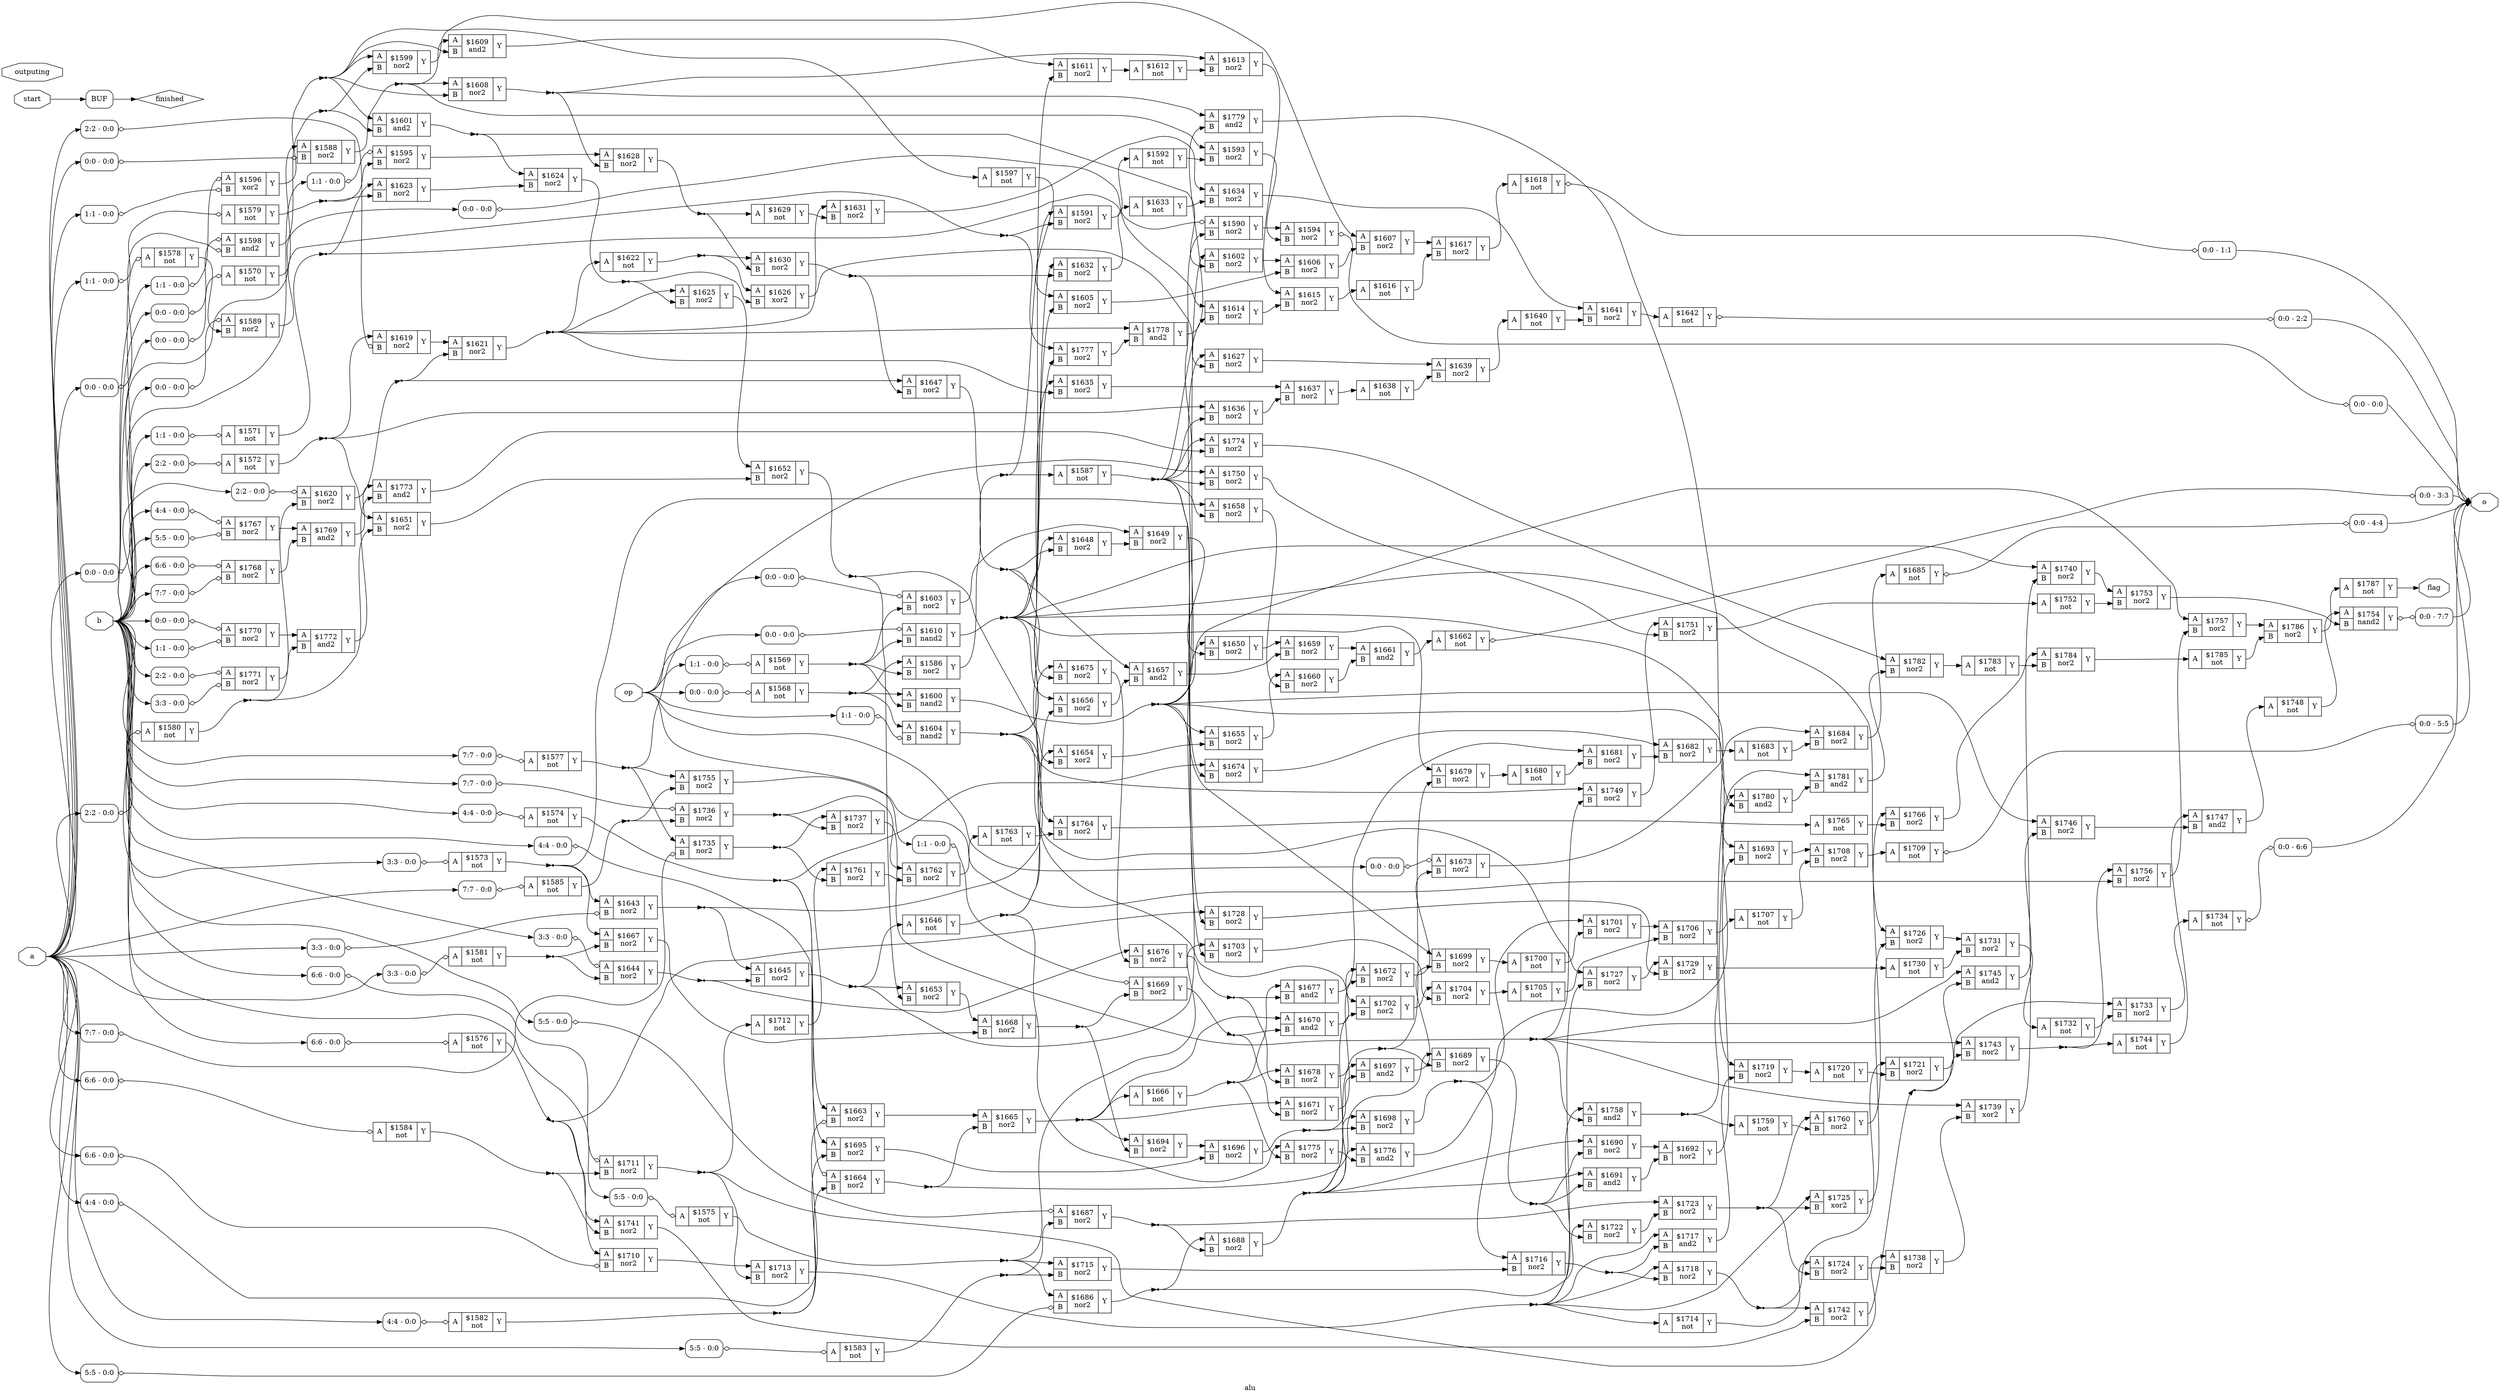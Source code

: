 digraph "alu" {
label="alu";
rankdir="LR";
remincross=true;
n212 [ shape=octagon, label="a", color="black", fontcolor="black" ];
n213 [ shape=octagon, label="b", color="black", fontcolor="black" ];
n214 [ shape=diamond, label="finished", color="black", fontcolor="black" ];
n215 [ shape=octagon, label="flag", color="black", fontcolor="black" ];
n216 [ shape=octagon, label="o", color="black", fontcolor="black" ];
n217 [ shape=octagon, label="op", color="black", fontcolor="black" ];
n218 [ shape=octagon, label="outputing", color="black", fontcolor="black" ];
n219 [ shape=octagon, label="start", color="black", fontcolor="black" ];
c222 [ shape=record, label="{{<p220> A}|$1568\nnot|{<p221> Y}}" ];
x0 [ shape=record, style=rounded, label="<s0> 0:0 - 0:0 " ];
x0:e -> c222:p220:w [arrowhead=odiamond, arrowtail=odiamond, dir=both, color="black", label=""];
c223 [ shape=record, label="{{<p220> A}|$1569\nnot|{<p221> Y}}" ];
x1 [ shape=record, style=rounded, label="<s0> 1:1 - 0:0 " ];
x1:e -> c223:p220:w [arrowhead=odiamond, arrowtail=odiamond, dir=both, color="black", label=""];
c224 [ shape=record, label="{{<p220> A}|$1570\nnot|{<p221> Y}}" ];
x2 [ shape=record, style=rounded, label="<s0> 0:0 - 0:0 " ];
x2:e -> c224:p220:w [arrowhead=odiamond, arrowtail=odiamond, dir=both, color="black", label=""];
c225 [ shape=record, label="{{<p220> A}|$1571\nnot|{<p221> Y}}" ];
x3 [ shape=record, style=rounded, label="<s0> 1:1 - 0:0 " ];
x3:e -> c225:p220:w [arrowhead=odiamond, arrowtail=odiamond, dir=both, color="black", label=""];
c226 [ shape=record, label="{{<p220> A}|$1572\nnot|{<p221> Y}}" ];
x4 [ shape=record, style=rounded, label="<s0> 2:2 - 0:0 " ];
x4:e -> c226:p220:w [arrowhead=odiamond, arrowtail=odiamond, dir=both, color="black", label=""];
c227 [ shape=record, label="{{<p220> A}|$1573\nnot|{<p221> Y}}" ];
x5 [ shape=record, style=rounded, label="<s0> 3:3 - 0:0 " ];
x5:e -> c227:p220:w [arrowhead=odiamond, arrowtail=odiamond, dir=both, color="black", label=""];
c228 [ shape=record, label="{{<p220> A}|$1574\nnot|{<p221> Y}}" ];
x6 [ shape=record, style=rounded, label="<s0> 4:4 - 0:0 " ];
x6:e -> c228:p220:w [arrowhead=odiamond, arrowtail=odiamond, dir=both, color="black", label=""];
c229 [ shape=record, label="{{<p220> A}|$1575\nnot|{<p221> Y}}" ];
x7 [ shape=record, style=rounded, label="<s0> 5:5 - 0:0 " ];
x7:e -> c229:p220:w [arrowhead=odiamond, arrowtail=odiamond, dir=both, color="black", label=""];
c230 [ shape=record, label="{{<p220> A}|$1576\nnot|{<p221> Y}}" ];
x8 [ shape=record, style=rounded, label="<s0> 6:6 - 0:0 " ];
x8:e -> c230:p220:w [arrowhead=odiamond, arrowtail=odiamond, dir=both, color="black", label=""];
c231 [ shape=record, label="{{<p220> A}|$1577\nnot|{<p221> Y}}" ];
x9 [ shape=record, style=rounded, label="<s0> 7:7 - 0:0 " ];
x9:e -> c231:p220:w [arrowhead=odiamond, arrowtail=odiamond, dir=both, color="black", label=""];
c232 [ shape=record, label="{{<p220> A}|$1578\nnot|{<p221> Y}}" ];
x10 [ shape=record, style=rounded, label="<s0> 0:0 - 0:0 " ];
x10:e -> c232:p220:w [arrowhead=odiamond, arrowtail=odiamond, dir=both, color="black", label=""];
c233 [ shape=record, label="{{<p220> A}|$1579\nnot|{<p221> Y}}" ];
x11 [ shape=record, style=rounded, label="<s0> 1:1 - 0:0 " ];
x11:e -> c233:p220:w [arrowhead=odiamond, arrowtail=odiamond, dir=both, color="black", label=""];
c234 [ shape=record, label="{{<p220> A}|$1580\nnot|{<p221> Y}}" ];
x12 [ shape=record, style=rounded, label="<s0> 2:2 - 0:0 " ];
x12:e -> c234:p220:w [arrowhead=odiamond, arrowtail=odiamond, dir=both, color="black", label=""];
c235 [ shape=record, label="{{<p220> A}|$1581\nnot|{<p221> Y}}" ];
x13 [ shape=record, style=rounded, label="<s0> 3:3 - 0:0 " ];
x13:e -> c235:p220:w [arrowhead=odiamond, arrowtail=odiamond, dir=both, color="black", label=""];
c236 [ shape=record, label="{{<p220> A}|$1582\nnot|{<p221> Y}}" ];
x14 [ shape=record, style=rounded, label="<s0> 4:4 - 0:0 " ];
x14:e -> c236:p220:w [arrowhead=odiamond, arrowtail=odiamond, dir=both, color="black", label=""];
c237 [ shape=record, label="{{<p220> A}|$1583\nnot|{<p221> Y}}" ];
x15 [ shape=record, style=rounded, label="<s0> 5:5 - 0:0 " ];
x15:e -> c237:p220:w [arrowhead=odiamond, arrowtail=odiamond, dir=both, color="black", label=""];
c238 [ shape=record, label="{{<p220> A}|$1584\nnot|{<p221> Y}}" ];
x16 [ shape=record, style=rounded, label="<s0> 6:6 - 0:0 " ];
x16:e -> c238:p220:w [arrowhead=odiamond, arrowtail=odiamond, dir=both, color="black", label=""];
c239 [ shape=record, label="{{<p220> A}|$1585\nnot|{<p221> Y}}" ];
x17 [ shape=record, style=rounded, label="<s0> 7:7 - 0:0 " ];
x17:e -> c239:p220:w [arrowhead=odiamond, arrowtail=odiamond, dir=both, color="black", label=""];
c241 [ shape=record, label="{{<p220> A|<p240> B}|$1586\nnor2|{<p221> Y}}" ];
c242 [ shape=record, label="{{<p220> A}|$1587\nnot|{<p221> Y}}" ];
c243 [ shape=record, label="{{<p220> A|<p240> B}|$1588\nnor2|{<p221> Y}}" ];
x18 [ shape=record, style=rounded, label="<s0> 0:0 - 0:0 " ];
x18:e -> c243:p240:w [arrowhead=odiamond, arrowtail=odiamond, dir=both, color="black", label=""];
c244 [ shape=record, label="{{<p220> A|<p240> B}|$1589\nnor2|{<p221> Y}}" ];
x19 [ shape=record, style=rounded, label="<s0> 0:0 - 0:0 " ];
x19:e -> c244:p220:w [arrowhead=odiamond, arrowtail=odiamond, dir=both, color="black", label=""];
c245 [ shape=record, label="{{<p220> A|<p240> B}|$1590\nnor2|{<p221> Y}}" ];
x20 [ shape=record, style=rounded, label="<s0> 0:0 - 0:0 " ];
x20:e -> c245:p220:w [arrowhead=odiamond, arrowtail=odiamond, dir=both, color="black", label=""];
c246 [ shape=record, label="{{<p220> A|<p240> B}|$1591\nnor2|{<p221> Y}}" ];
c247 [ shape=record, label="{{<p220> A}|$1592\nnot|{<p221> Y}}" ];
c248 [ shape=record, label="{{<p220> A|<p240> B}|$1593\nnor2|{<p221> Y}}" ];
c249 [ shape=record, label="{{<p220> A|<p240> B}|$1594\nnor2|{<p221> Y}}" ];
x21 [ shape=record, style=rounded, label="<s0> 0:0 - 0:0 " ];
c249:p221:e -> x21:w [arrowhead=odiamond, arrowtail=odiamond, dir=both, color="black", label=""];
c250 [ shape=record, label="{{<p220> A|<p240> B}|$1595\nnor2|{<p221> Y}}" ];
x22 [ shape=record, style=rounded, label="<s0> 1:1 - 0:0 " ];
x22:e -> c250:p220:w [arrowhead=odiamond, arrowtail=odiamond, dir=both, color="black", label=""];
c251 [ shape=record, label="{{<p220> A|<p240> B}|$1596\nxor2|{<p221> Y}}" ];
x23 [ shape=record, style=rounded, label="<s0> 1:1 - 0:0 " ];
x23:e -> c251:p220:w [arrowhead=odiamond, arrowtail=odiamond, dir=both, color="black", label=""];
x24 [ shape=record, style=rounded, label="<s0> 1:1 - 0:0 " ];
x24:e -> c251:p240:w [arrowhead=odiamond, arrowtail=odiamond, dir=both, color="black", label=""];
c252 [ shape=record, label="{{<p220> A}|$1597\nnot|{<p221> Y}}" ];
c253 [ shape=record, label="{{<p220> A|<p240> B}|$1598\nand2|{<p221> Y}}" ];
x25 [ shape=record, style=rounded, label="<s0> 0:0 - 0:0 " ];
x25:e -> c253:p220:w [arrowhead=odiamond, arrowtail=odiamond, dir=both, color="black", label=""];
x26 [ shape=record, style=rounded, label="<s0> 0:0 - 0:0 " ];
x26:e -> c253:p240:w [arrowhead=odiamond, arrowtail=odiamond, dir=both, color="black", label=""];
c254 [ shape=record, label="{{<p220> A|<p240> B}|$1599\nnor2|{<p221> Y}}" ];
c255 [ shape=record, label="{{<p220> A|<p240> B}|$1600\nnand2|{<p221> Y}}" ];
c256 [ shape=record, label="{{<p220> A|<p240> B}|$1601\nand2|{<p221> Y}}" ];
c257 [ shape=record, label="{{<p220> A|<p240> B}|$1602\nnor2|{<p221> Y}}" ];
c258 [ shape=record, label="{{<p220> A|<p240> B}|$1603\nnor2|{<p221> Y}}" ];
x27 [ shape=record, style=rounded, label="<s0> 0:0 - 0:0 " ];
x27:e -> c258:p220:w [arrowhead=odiamond, arrowtail=odiamond, dir=both, color="black", label=""];
c259 [ shape=record, label="{{<p220> A|<p240> B}|$1604\nnand2|{<p221> Y}}" ];
x28 [ shape=record, style=rounded, label="<s0> 1:1 - 0:0 " ];
x28:e -> c259:p240:w [arrowhead=odiamond, arrowtail=odiamond, dir=both, color="black", label=""];
c260 [ shape=record, label="{{<p220> A|<p240> B}|$1605\nnor2|{<p221> Y}}" ];
c261 [ shape=record, label="{{<p220> A|<p240> B}|$1606\nnor2|{<p221> Y}}" ];
c262 [ shape=record, label="{{<p220> A|<p240> B}|$1607\nnor2|{<p221> Y}}" ];
c263 [ shape=record, label="{{<p220> A|<p240> B}|$1608\nnor2|{<p221> Y}}" ];
c264 [ shape=record, label="{{<p220> A|<p240> B}|$1609\nand2|{<p221> Y}}" ];
c265 [ shape=record, label="{{<p220> A|<p240> B}|$1610\nnand2|{<p221> Y}}" ];
x29 [ shape=record, style=rounded, label="<s0> 0:0 - 0:0 " ];
x29:e -> c265:p220:w [arrowhead=odiamond, arrowtail=odiamond, dir=both, color="black", label=""];
c266 [ shape=record, label="{{<p220> A|<p240> B}|$1611\nnor2|{<p221> Y}}" ];
c267 [ shape=record, label="{{<p220> A}|$1612\nnot|{<p221> Y}}" ];
c268 [ shape=record, label="{{<p220> A|<p240> B}|$1613\nnor2|{<p221> Y}}" ];
c269 [ shape=record, label="{{<p220> A|<p240> B}|$1614\nnor2|{<p221> Y}}" ];
c270 [ shape=record, label="{{<p220> A|<p240> B}|$1615\nnor2|{<p221> Y}}" ];
c271 [ shape=record, label="{{<p220> A}|$1616\nnot|{<p221> Y}}" ];
c272 [ shape=record, label="{{<p220> A|<p240> B}|$1617\nnor2|{<p221> Y}}" ];
c273 [ shape=record, label="{{<p220> A}|$1618\nnot|{<p221> Y}}" ];
x30 [ shape=record, style=rounded, label="<s0> 0:0 - 1:1 " ];
c273:p221:e -> x30:w [arrowhead=odiamond, arrowtail=odiamond, dir=both, color="black", label=""];
c274 [ shape=record, label="{{<p220> A|<p240> B}|$1619\nnor2|{<p221> Y}}" ];
x31 [ shape=record, style=rounded, label="<s0> 2:2 - 0:0 " ];
x31:e -> c274:p240:w [arrowhead=odiamond, arrowtail=odiamond, dir=both, color="black", label=""];
c275 [ shape=record, label="{{<p220> A|<p240> B}|$1620\nnor2|{<p221> Y}}" ];
x32 [ shape=record, style=rounded, label="<s0> 2:2 - 0:0 " ];
x32:e -> c275:p220:w [arrowhead=odiamond, arrowtail=odiamond, dir=both, color="black", label=""];
c276 [ shape=record, label="{{<p220> A|<p240> B}|$1621\nnor2|{<p221> Y}}" ];
c277 [ shape=record, label="{{<p220> A}|$1622\nnot|{<p221> Y}}" ];
c278 [ shape=record, label="{{<p220> A|<p240> B}|$1623\nnor2|{<p221> Y}}" ];
c279 [ shape=record, label="{{<p220> A|<p240> B}|$1624\nnor2|{<p221> Y}}" ];
c280 [ shape=record, label="{{<p220> A|<p240> B}|$1625\nnor2|{<p221> Y}}" ];
c281 [ shape=record, label="{{<p220> A|<p240> B}|$1626\nxor2|{<p221> Y}}" ];
c282 [ shape=record, label="{{<p220> A|<p240> B}|$1627\nnor2|{<p221> Y}}" ];
c283 [ shape=record, label="{{<p220> A|<p240> B}|$1628\nnor2|{<p221> Y}}" ];
c284 [ shape=record, label="{{<p220> A}|$1629\nnot|{<p221> Y}}" ];
c285 [ shape=record, label="{{<p220> A|<p240> B}|$1630\nnor2|{<p221> Y}}" ];
c286 [ shape=record, label="{{<p220> A|<p240> B}|$1631\nnor2|{<p221> Y}}" ];
c287 [ shape=record, label="{{<p220> A|<p240> B}|$1632\nnor2|{<p221> Y}}" ];
c288 [ shape=record, label="{{<p220> A}|$1633\nnot|{<p221> Y}}" ];
c289 [ shape=record, label="{{<p220> A|<p240> B}|$1634\nnor2|{<p221> Y}}" ];
c290 [ shape=record, label="{{<p220> A|<p240> B}|$1635\nnor2|{<p221> Y}}" ];
c291 [ shape=record, label="{{<p220> A|<p240> B}|$1636\nnor2|{<p221> Y}}" ];
c292 [ shape=record, label="{{<p220> A|<p240> B}|$1637\nnor2|{<p221> Y}}" ];
c293 [ shape=record, label="{{<p220> A}|$1638\nnot|{<p221> Y}}" ];
c294 [ shape=record, label="{{<p220> A|<p240> B}|$1639\nnor2|{<p221> Y}}" ];
c295 [ shape=record, label="{{<p220> A}|$1640\nnot|{<p221> Y}}" ];
c296 [ shape=record, label="{{<p220> A|<p240> B}|$1641\nnor2|{<p221> Y}}" ];
c297 [ shape=record, label="{{<p220> A}|$1642\nnot|{<p221> Y}}" ];
x33 [ shape=record, style=rounded, label="<s0> 0:0 - 2:2 " ];
c297:p221:e -> x33:w [arrowhead=odiamond, arrowtail=odiamond, dir=both, color="black", label=""];
c298 [ shape=record, label="{{<p220> A|<p240> B}|$1643\nnor2|{<p221> Y}}" ];
x34 [ shape=record, style=rounded, label="<s0> 3:3 - 0:0 " ];
x34:e -> c298:p240:w [arrowhead=odiamond, arrowtail=odiamond, dir=both, color="black", label=""];
c299 [ shape=record, label="{{<p220> A|<p240> B}|$1644\nnor2|{<p221> Y}}" ];
x35 [ shape=record, style=rounded, label="<s0> 3:3 - 0:0 " ];
x35:e -> c299:p220:w [arrowhead=odiamond, arrowtail=odiamond, dir=both, color="black", label=""];
c300 [ shape=record, label="{{<p220> A|<p240> B}|$1645\nnor2|{<p221> Y}}" ];
c301 [ shape=record, label="{{<p220> A}|$1646\nnot|{<p221> Y}}" ];
c302 [ shape=record, label="{{<p220> A|<p240> B}|$1647\nnor2|{<p221> Y}}" ];
c303 [ shape=record, label="{{<p220> A|<p240> B}|$1648\nnor2|{<p221> Y}}" ];
c304 [ shape=record, label="{{<p220> A|<p240> B}|$1649\nnor2|{<p221> Y}}" ];
c305 [ shape=record, label="{{<p220> A|<p240> B}|$1650\nnor2|{<p221> Y}}" ];
c306 [ shape=record, label="{{<p220> A|<p240> B}|$1651\nnor2|{<p221> Y}}" ];
c307 [ shape=record, label="{{<p220> A|<p240> B}|$1652\nnor2|{<p221> Y}}" ];
c308 [ shape=record, label="{{<p220> A|<p240> B}|$1653\nnor2|{<p221> Y}}" ];
c309 [ shape=record, label="{{<p220> A|<p240> B}|$1654\nxor2|{<p221> Y}}" ];
c310 [ shape=record, label="{{<p220> A|<p240> B}|$1655\nnor2|{<p221> Y}}" ];
c311 [ shape=record, label="{{<p220> A|<p240> B}|$1656\nnor2|{<p221> Y}}" ];
c312 [ shape=record, label="{{<p220> A|<p240> B}|$1657\nand2|{<p221> Y}}" ];
c313 [ shape=record, label="{{<p220> A|<p240> B}|$1658\nnor2|{<p221> Y}}" ];
c314 [ shape=record, label="{{<p220> A|<p240> B}|$1659\nnor2|{<p221> Y}}" ];
c315 [ shape=record, label="{{<p220> A|<p240> B}|$1660\nnor2|{<p221> Y}}" ];
c316 [ shape=record, label="{{<p220> A|<p240> B}|$1661\nand2|{<p221> Y}}" ];
c317 [ shape=record, label="{{<p220> A}|$1662\nnot|{<p221> Y}}" ];
x36 [ shape=record, style=rounded, label="<s0> 0:0 - 3:3 " ];
c317:p221:e -> x36:w [arrowhead=odiamond, arrowtail=odiamond, dir=both, color="black", label=""];
c318 [ shape=record, label="{{<p220> A|<p240> B}|$1663\nnor2|{<p221> Y}}" ];
x37 [ shape=record, style=rounded, label="<s0> 4:4 - 0:0 " ];
x37:e -> c318:p240:w [arrowhead=odiamond, arrowtail=odiamond, dir=both, color="black", label=""];
c319 [ shape=record, label="{{<p220> A|<p240> B}|$1664\nnor2|{<p221> Y}}" ];
x38 [ shape=record, style=rounded, label="<s0> 4:4 - 0:0 " ];
x38:e -> c319:p220:w [arrowhead=odiamond, arrowtail=odiamond, dir=both, color="black", label=""];
c320 [ shape=record, label="{{<p220> A|<p240> B}|$1665\nnor2|{<p221> Y}}" ];
c321 [ shape=record, label="{{<p220> A}|$1666\nnot|{<p221> Y}}" ];
c322 [ shape=record, label="{{<p220> A|<p240> B}|$1667\nnor2|{<p221> Y}}" ];
c323 [ shape=record, label="{{<p220> A|<p240> B}|$1668\nnor2|{<p221> Y}}" ];
c324 [ shape=record, label="{{<p220> A|<p240> B}|$1669\nnor2|{<p221> Y}}" ];
x39 [ shape=record, style=rounded, label="<s0> 1:1 - 0:0 " ];
x39:e -> c324:p220:w [arrowhead=odiamond, arrowtail=odiamond, dir=both, color="black", label=""];
c325 [ shape=record, label="{{<p220> A|<p240> B}|$1670\nand2|{<p221> Y}}" ];
c326 [ shape=record, label="{{<p220> A|<p240> B}|$1671\nnor2|{<p221> Y}}" ];
c327 [ shape=record, label="{{<p220> A|<p240> B}|$1672\nnor2|{<p221> Y}}" ];
c328 [ shape=record, label="{{<p220> A|<p240> B}|$1673\nnor2|{<p221> Y}}" ];
x40 [ shape=record, style=rounded, label="<s0> 0:0 - 0:0 " ];
x40:e -> c328:p220:w [arrowhead=odiamond, arrowtail=odiamond, dir=both, color="black", label=""];
c329 [ shape=record, label="{{<p220> A|<p240> B}|$1674\nnor2|{<p221> Y}}" ];
c330 [ shape=record, label="{{<p220> A|<p240> B}|$1675\nnor2|{<p221> Y}}" ];
c331 [ shape=record, label="{{<p220> A|<p240> B}|$1676\nnor2|{<p221> Y}}" ];
c332 [ shape=record, label="{{<p220> A|<p240> B}|$1677\nand2|{<p221> Y}}" ];
c333 [ shape=record, label="{{<p220> A|<p240> B}|$1678\nnor2|{<p221> Y}}" ];
c334 [ shape=record, label="{{<p220> A|<p240> B}|$1679\nnor2|{<p221> Y}}" ];
c335 [ shape=record, label="{{<p220> A}|$1680\nnot|{<p221> Y}}" ];
c336 [ shape=record, label="{{<p220> A|<p240> B}|$1681\nnor2|{<p221> Y}}" ];
c337 [ shape=record, label="{{<p220> A|<p240> B}|$1682\nnor2|{<p221> Y}}" ];
c338 [ shape=record, label="{{<p220> A}|$1683\nnot|{<p221> Y}}" ];
c339 [ shape=record, label="{{<p220> A|<p240> B}|$1684\nnor2|{<p221> Y}}" ];
c340 [ shape=record, label="{{<p220> A}|$1685\nnot|{<p221> Y}}" ];
x41 [ shape=record, style=rounded, label="<s0> 0:0 - 4:4 " ];
c340:p221:e -> x41:w [arrowhead=odiamond, arrowtail=odiamond, dir=both, color="black", label=""];
c341 [ shape=record, label="{{<p220> A|<p240> B}|$1686\nnor2|{<p221> Y}}" ];
x42 [ shape=record, style=rounded, label="<s0> 5:5 - 0:0 " ];
x42:e -> c341:p240:w [arrowhead=odiamond, arrowtail=odiamond, dir=both, color="black", label=""];
c342 [ shape=record, label="{{<p220> A|<p240> B}|$1687\nnor2|{<p221> Y}}" ];
x43 [ shape=record, style=rounded, label="<s0> 5:5 - 0:0 " ];
x43:e -> c342:p220:w [arrowhead=odiamond, arrowtail=odiamond, dir=both, color="black", label=""];
c343 [ shape=record, label="{{<p220> A|<p240> B}|$1688\nnor2|{<p221> Y}}" ];
c344 [ shape=record, label="{{<p220> A|<p240> B}|$1689\nnor2|{<p221> Y}}" ];
c345 [ shape=record, label="{{<p220> A|<p240> B}|$1690\nnor2|{<p221> Y}}" ];
c346 [ shape=record, label="{{<p220> A|<p240> B}|$1691\nand2|{<p221> Y}}" ];
c347 [ shape=record, label="{{<p220> A|<p240> B}|$1692\nnor2|{<p221> Y}}" ];
c348 [ shape=record, label="{{<p220> A|<p240> B}|$1693\nnor2|{<p221> Y}}" ];
c349 [ shape=record, label="{{<p220> A|<p240> B}|$1694\nnor2|{<p221> Y}}" ];
c350 [ shape=record, label="{{<p220> A|<p240> B}|$1695\nnor2|{<p221> Y}}" ];
c351 [ shape=record, label="{{<p220> A|<p240> B}|$1696\nnor2|{<p221> Y}}" ];
c352 [ shape=record, label="{{<p220> A|<p240> B}|$1697\nand2|{<p221> Y}}" ];
c353 [ shape=record, label="{{<p220> A|<p240> B}|$1698\nnor2|{<p221> Y}}" ];
c354 [ shape=record, label="{{<p220> A|<p240> B}|$1699\nnor2|{<p221> Y}}" ];
c355 [ shape=record, label="{{<p220> A}|$1700\nnot|{<p221> Y}}" ];
c356 [ shape=record, label="{{<p220> A|<p240> B}|$1701\nnor2|{<p221> Y}}" ];
c357 [ shape=record, label="{{<p220> A|<p240> B}|$1702\nnor2|{<p221> Y}}" ];
c358 [ shape=record, label="{{<p220> A|<p240> B}|$1703\nnor2|{<p221> Y}}" ];
c359 [ shape=record, label="{{<p220> A|<p240> B}|$1704\nnor2|{<p221> Y}}" ];
c360 [ shape=record, label="{{<p220> A}|$1705\nnot|{<p221> Y}}" ];
c361 [ shape=record, label="{{<p220> A|<p240> B}|$1706\nnor2|{<p221> Y}}" ];
c362 [ shape=record, label="{{<p220> A}|$1707\nnot|{<p221> Y}}" ];
c363 [ shape=record, label="{{<p220> A|<p240> B}|$1708\nnor2|{<p221> Y}}" ];
c364 [ shape=record, label="{{<p220> A}|$1709\nnot|{<p221> Y}}" ];
x44 [ shape=record, style=rounded, label="<s0> 0:0 - 5:5 " ];
c364:p221:e -> x44:w [arrowhead=odiamond, arrowtail=odiamond, dir=both, color="black", label=""];
c365 [ shape=record, label="{{<p220> A|<p240> B}|$1710\nnor2|{<p221> Y}}" ];
x45 [ shape=record, style=rounded, label="<s0> 6:6 - 0:0 " ];
x45:e -> c365:p240:w [arrowhead=odiamond, arrowtail=odiamond, dir=both, color="black", label=""];
c366 [ shape=record, label="{{<p220> A|<p240> B}|$1711\nnor2|{<p221> Y}}" ];
x46 [ shape=record, style=rounded, label="<s0> 6:6 - 0:0 " ];
x46:e -> c366:p220:w [arrowhead=odiamond, arrowtail=odiamond, dir=both, color="black", label=""];
c367 [ shape=record, label="{{<p220> A}|$1712\nnot|{<p221> Y}}" ];
c368 [ shape=record, label="{{<p220> A|<p240> B}|$1713\nnor2|{<p221> Y}}" ];
c369 [ shape=record, label="{{<p220> A}|$1714\nnot|{<p221> Y}}" ];
c370 [ shape=record, label="{{<p220> A|<p240> B}|$1715\nnor2|{<p221> Y}}" ];
c371 [ shape=record, label="{{<p220> A|<p240> B}|$1716\nnor2|{<p221> Y}}" ];
c372 [ shape=record, label="{{<p220> A|<p240> B}|$1717\nand2|{<p221> Y}}" ];
c373 [ shape=record, label="{{<p220> A|<p240> B}|$1718\nnor2|{<p221> Y}}" ];
c374 [ shape=record, label="{{<p220> A|<p240> B}|$1719\nnor2|{<p221> Y}}" ];
c375 [ shape=record, label="{{<p220> A}|$1720\nnot|{<p221> Y}}" ];
c376 [ shape=record, label="{{<p220> A|<p240> B}|$1721\nnor2|{<p221> Y}}" ];
c377 [ shape=record, label="{{<p220> A|<p240> B}|$1722\nnor2|{<p221> Y}}" ];
c378 [ shape=record, label="{{<p220> A|<p240> B}|$1723\nnor2|{<p221> Y}}" ];
c379 [ shape=record, label="{{<p220> A|<p240> B}|$1724\nnor2|{<p221> Y}}" ];
c380 [ shape=record, label="{{<p220> A|<p240> B}|$1725\nxor2|{<p221> Y}}" ];
c381 [ shape=record, label="{{<p220> A|<p240> B}|$1726\nnor2|{<p221> Y}}" ];
c382 [ shape=record, label="{{<p220> A|<p240> B}|$1727\nnor2|{<p221> Y}}" ];
c383 [ shape=record, label="{{<p220> A|<p240> B}|$1728\nnor2|{<p221> Y}}" ];
c384 [ shape=record, label="{{<p220> A|<p240> B}|$1729\nnor2|{<p221> Y}}" ];
c385 [ shape=record, label="{{<p220> A}|$1730\nnot|{<p221> Y}}" ];
c386 [ shape=record, label="{{<p220> A|<p240> B}|$1731\nnor2|{<p221> Y}}" ];
c387 [ shape=record, label="{{<p220> A}|$1732\nnot|{<p221> Y}}" ];
c388 [ shape=record, label="{{<p220> A|<p240> B}|$1733\nnor2|{<p221> Y}}" ];
c389 [ shape=record, label="{{<p220> A}|$1734\nnot|{<p221> Y}}" ];
x47 [ shape=record, style=rounded, label="<s0> 0:0 - 6:6 " ];
c389:p221:e -> x47:w [arrowhead=odiamond, arrowtail=odiamond, dir=both, color="black", label=""];
c390 [ shape=record, label="{{<p220> A|<p240> B}|$1735\nnor2|{<p221> Y}}" ];
x48 [ shape=record, style=rounded, label="<s0> 7:7 - 0:0 " ];
x48:e -> c390:p240:w [arrowhead=odiamond, arrowtail=odiamond, dir=both, color="black", label=""];
c391 [ shape=record, label="{{<p220> A|<p240> B}|$1736\nnor2|{<p221> Y}}" ];
x49 [ shape=record, style=rounded, label="<s0> 7:7 - 0:0 " ];
x49:e -> c391:p220:w [arrowhead=odiamond, arrowtail=odiamond, dir=both, color="black", label=""];
c392 [ shape=record, label="{{<p220> A|<p240> B}|$1737\nnor2|{<p221> Y}}" ];
c393 [ shape=record, label="{{<p220> A|<p240> B}|$1738\nnor2|{<p221> Y}}" ];
c394 [ shape=record, label="{{<p220> A|<p240> B}|$1739\nxor2|{<p221> Y}}" ];
c395 [ shape=record, label="{{<p220> A|<p240> B}|$1740\nnor2|{<p221> Y}}" ];
c396 [ shape=record, label="{{<p220> A|<p240> B}|$1741\nnor2|{<p221> Y}}" ];
c397 [ shape=record, label="{{<p220> A|<p240> B}|$1742\nnor2|{<p221> Y}}" ];
c398 [ shape=record, label="{{<p220> A|<p240> B}|$1743\nnor2|{<p221> Y}}" ];
c399 [ shape=record, label="{{<p220> A}|$1744\nnot|{<p221> Y}}" ];
c400 [ shape=record, label="{{<p220> A|<p240> B}|$1745\nand2|{<p221> Y}}" ];
c401 [ shape=record, label="{{<p220> A|<p240> B}|$1746\nnor2|{<p221> Y}}" ];
c402 [ shape=record, label="{{<p220> A|<p240> B}|$1747\nand2|{<p221> Y}}" ];
c403 [ shape=record, label="{{<p220> A}|$1748\nnot|{<p221> Y}}" ];
c404 [ shape=record, label="{{<p220> A|<p240> B}|$1749\nnor2|{<p221> Y}}" ];
c405 [ shape=record, label="{{<p220> A|<p240> B}|$1750\nnor2|{<p221> Y}}" ];
c406 [ shape=record, label="{{<p220> A|<p240> B}|$1751\nnor2|{<p221> Y}}" ];
c407 [ shape=record, label="{{<p220> A}|$1752\nnot|{<p221> Y}}" ];
c408 [ shape=record, label="{{<p220> A|<p240> B}|$1753\nnor2|{<p221> Y}}" ];
c409 [ shape=record, label="{{<p220> A|<p240> B}|$1754\nnand2|{<p221> Y}}" ];
x50 [ shape=record, style=rounded, label="<s0> 0:0 - 7:7 " ];
c409:p221:e -> x50:w [arrowhead=odiamond, arrowtail=odiamond, dir=both, color="black", label=""];
c410 [ shape=record, label="{{<p220> A|<p240> B}|$1755\nnor2|{<p221> Y}}" ];
c411 [ shape=record, label="{{<p220> A|<p240> B}|$1756\nnor2|{<p221> Y}}" ];
c412 [ shape=record, label="{{<p220> A|<p240> B}|$1757\nnor2|{<p221> Y}}" ];
c413 [ shape=record, label="{{<p220> A|<p240> B}|$1758\nand2|{<p221> Y}}" ];
c414 [ shape=record, label="{{<p220> A}|$1759\nnot|{<p221> Y}}" ];
c415 [ shape=record, label="{{<p220> A|<p240> B}|$1760\nnor2|{<p221> Y}}" ];
c416 [ shape=record, label="{{<p220> A|<p240> B}|$1761\nnor2|{<p221> Y}}" ];
c417 [ shape=record, label="{{<p220> A|<p240> B}|$1762\nnor2|{<p221> Y}}" ];
c418 [ shape=record, label="{{<p220> A}|$1763\nnot|{<p221> Y}}" ];
c419 [ shape=record, label="{{<p220> A|<p240> B}|$1764\nnor2|{<p221> Y}}" ];
c420 [ shape=record, label="{{<p220> A}|$1765\nnot|{<p221> Y}}" ];
c421 [ shape=record, label="{{<p220> A|<p240> B}|$1766\nnor2|{<p221> Y}}" ];
c422 [ shape=record, label="{{<p220> A|<p240> B}|$1767\nnor2|{<p221> Y}}" ];
x51 [ shape=record, style=rounded, label="<s0> 4:4 - 0:0 " ];
x51:e -> c422:p220:w [arrowhead=odiamond, arrowtail=odiamond, dir=both, color="black", label=""];
x52 [ shape=record, style=rounded, label="<s0> 5:5 - 0:0 " ];
x52:e -> c422:p240:w [arrowhead=odiamond, arrowtail=odiamond, dir=both, color="black", label=""];
c423 [ shape=record, label="{{<p220> A|<p240> B}|$1768\nnor2|{<p221> Y}}" ];
x53 [ shape=record, style=rounded, label="<s0> 6:6 - 0:0 " ];
x53:e -> c423:p220:w [arrowhead=odiamond, arrowtail=odiamond, dir=both, color="black", label=""];
x54 [ shape=record, style=rounded, label="<s0> 7:7 - 0:0 " ];
x54:e -> c423:p240:w [arrowhead=odiamond, arrowtail=odiamond, dir=both, color="black", label=""];
c424 [ shape=record, label="{{<p220> A|<p240> B}|$1769\nand2|{<p221> Y}}" ];
c425 [ shape=record, label="{{<p220> A|<p240> B}|$1770\nnor2|{<p221> Y}}" ];
x55 [ shape=record, style=rounded, label="<s0> 0:0 - 0:0 " ];
x55:e -> c425:p220:w [arrowhead=odiamond, arrowtail=odiamond, dir=both, color="black", label=""];
x56 [ shape=record, style=rounded, label="<s0> 1:1 - 0:0 " ];
x56:e -> c425:p240:w [arrowhead=odiamond, arrowtail=odiamond, dir=both, color="black", label=""];
c426 [ shape=record, label="{{<p220> A|<p240> B}|$1771\nnor2|{<p221> Y}}" ];
x57 [ shape=record, style=rounded, label="<s0> 2:2 - 0:0 " ];
x57:e -> c426:p220:w [arrowhead=odiamond, arrowtail=odiamond, dir=both, color="black", label=""];
x58 [ shape=record, style=rounded, label="<s0> 3:3 - 0:0 " ];
x58:e -> c426:p240:w [arrowhead=odiamond, arrowtail=odiamond, dir=both, color="black", label=""];
c427 [ shape=record, label="{{<p220> A|<p240> B}|$1772\nand2|{<p221> Y}}" ];
c428 [ shape=record, label="{{<p220> A|<p240> B}|$1773\nand2|{<p221> Y}}" ];
c429 [ shape=record, label="{{<p220> A|<p240> B}|$1774\nnor2|{<p221> Y}}" ];
c430 [ shape=record, label="{{<p220> A|<p240> B}|$1775\nnor2|{<p221> Y}}" ];
c431 [ shape=record, label="{{<p220> A|<p240> B}|$1776\nand2|{<p221> Y}}" ];
c432 [ shape=record, label="{{<p220> A|<p240> B}|$1777\nnor2|{<p221> Y}}" ];
c433 [ shape=record, label="{{<p220> A|<p240> B}|$1778\nand2|{<p221> Y}}" ];
c434 [ shape=record, label="{{<p220> A|<p240> B}|$1779\nand2|{<p221> Y}}" ];
c435 [ shape=record, label="{{<p220> A|<p240> B}|$1780\nand2|{<p221> Y}}" ];
c436 [ shape=record, label="{{<p220> A|<p240> B}|$1781\nand2|{<p221> Y}}" ];
c437 [ shape=record, label="{{<p220> A|<p240> B}|$1782\nnor2|{<p221> Y}}" ];
c438 [ shape=record, label="{{<p220> A}|$1783\nnot|{<p221> Y}}" ];
c439 [ shape=record, label="{{<p220> A|<p240> B}|$1784\nnor2|{<p221> Y}}" ];
c440 [ shape=record, label="{{<p220> A}|$1785\nnot|{<p221> Y}}" ];
c441 [ shape=record, label="{{<p220> A|<p240> B}|$1786\nnor2|{<p221> Y}}" ];
c442 [ shape=record, label="{{<p220> A}|$1787\nnot|{<p221> Y}}" ];
x59 [shape=box, style=rounded, label="BUF"];
c295:p221:e -> c296:p240:w [color="black", label=""];
c305:p221:e -> c314:p220:w [color="black", label=""];
c399:p221:e -> c402:p220:w [color="black", label=""];
c400:p221:e -> c401:p240:w [color="black", label=""];
c401:p221:e -> c402:p240:w [color="black", label=""];
c402:p221:e -> c403:p220:w [color="black", label=""];
c403:p221:e -> c409:p220:w [color="black", label=""];
c404:p221:e -> c406:p220:w [color="black", label=""];
c405:p221:e -> c406:p240:w [color="black", label=""];
c406:p221:e -> c407:p220:w [color="black", label=""];
c407:p221:e -> c408:p240:w [color="black", label=""];
c408:p221:e -> c409:p240:w [color="black", label=""];
c306:p221:e -> c307:p240:w [color="black", label=""];
c410:p221:e -> c411:p240:w [color="black", label=""];
c411:p221:e -> c412:p240:w [color="black", label=""];
c412:p221:e -> c441:p220:w [color="black", label=""];
n113 [ shape=point ];
c413:p221:e -> n113:w [color="black", label=""];
n113:e -> c414:p220:w [color="black", label=""];
n113:e -> c435:p220:w [color="black", label=""];
c414:p221:e -> c415:p240:w [color="black", label=""];
c415:p221:e -> c421:p220:w [color="black", label=""];
c416:p221:e -> c417:p240:w [color="black", label=""];
c417:p221:e -> c418:p220:w [color="black", label=""];
c418:p221:e -> c419:p240:w [color="black", label=""];
c419:p221:e -> c420:p220:w [color="black", label=""];
n12 [ shape=point ];
c307:p221:e -> n12:w [color="black", label=""];
n12:e -> c308:p240:w [color="black", label=""];
n12:e -> c309:p240:w [color="black", label=""];
c420:p221:e -> c421:p240:w [color="black", label=""];
c421:p221:e -> c439:p220:w [color="black", label=""];
c422:p221:e -> c424:p220:w [color="black", label=""];
c423:p221:e -> c424:p240:w [color="black", label=""];
c424:p221:e -> c428:p220:w [color="black", label=""];
c425:p221:e -> c427:p220:w [color="black", label=""];
c426:p221:e -> c427:p240:w [color="black", label=""];
c427:p221:e -> c428:p240:w [color="black", label=""];
c428:p221:e -> c429:p240:w [color="black", label=""];
c429:p221:e -> c437:p220:w [color="black", label=""];
c308:p221:e -> c323:p220:w [color="black", label=""];
c430:p221:e -> c431:p240:w [color="black", label=""];
c431:p221:e -> c436:p220:w [color="black", label=""];
c432:p221:e -> c433:p240:w [color="black", label=""];
c433:p221:e -> c434:p240:w [color="black", label=""];
c434:p221:e -> c435:p240:w [color="black", label=""];
c435:p221:e -> c436:p240:w [color="black", label=""];
c436:p221:e -> c437:p240:w [color="black", label=""];
c437:p221:e -> c438:p220:w [color="black", label=""];
c438:p221:e -> c439:p240:w [color="black", label=""];
c439:p221:e -> c440:p220:w [color="black", label=""];
c309:p221:e -> c310:p240:w [color="black", label=""];
c440:p221:e -> c441:p240:w [color="black", label=""];
c441:p221:e -> c442:p220:w [color="black", label=""];
n142 [ shape=point ];
c222:p221:e -> n142:w [color="black", label=""];
n142:e -> c241:p220:w [color="black", label=""];
n142:e -> c255:p220:w [color="black", label=""];
n142:e -> c259:p220:w [color="black", label=""];
n143 [ shape=point ];
c223:p221:e -> n143:w [color="black", label=""];
n143:e -> c241:p240:w [color="black", label=""];
n143:e -> c255:p240:w [color="black", label=""];
n143:e -> c258:p240:w [color="black", label=""];
n143:e -> c265:p240:w [color="black", label=""];
c224:p221:e -> c243:p220:w [color="black", label=""];
n145 [ shape=point ];
c225:p221:e -> n145:w [color="black", label=""];
n145:e -> c269:p220:w [color="black", label=""];
n145:e -> c278:p220:w [color="black", label=""];
n146 [ shape=point ];
c226:p221:e -> n146:w [color="black", label=""];
n146:e -> c274:p220:w [color="black", label=""];
n146:e -> c291:p220:w [color="black", label=""];
n146:e -> c306:p220:w [color="black", label=""];
n147 [ shape=point ];
c227:p221:e -> n147:w [color="black", label=""];
n147:e -> c298:p220:w [color="black", label=""];
n147:e -> c313:p220:w [color="black", label=""];
n147:e -> c322:p220:w [color="black", label=""];
n148 [ shape=point ];
c228:p221:e -> n148:w [color="black", label=""];
n148:e -> c318:p220:w [color="black", label=""];
n148:e -> c329:p220:w [color="black", label=""];
n148:e -> c350:p220:w [color="black", label=""];
n149 [ shape=point ];
c229:p221:e -> n149:w [color="black", label=""];
n149:e -> c341:p220:w [color="black", label=""];
n149:e -> c358:p220:w [color="black", label=""];
n149:e -> c370:p220:w [color="black", label=""];
c310:p221:e -> c315:p220:w [color="black", label=""];
n150 [ shape=point ];
c230:p221:e -> n150:w [color="black", label=""];
n150:e -> c365:p220:w [color="black", label=""];
n150:e -> c383:p220:w [color="black", label=""];
n150:e -> c396:p220:w [color="black", label=""];
n151 [ shape=point ];
c231:p221:e -> n151:w [color="black", label=""];
n151:e -> c390:p220:w [color="black", label=""];
n151:e -> c405:p220:w [color="black", label=""];
n151:e -> c410:p220:w [color="black", label=""];
c232:p221:e -> c244:p240:w [color="black", label=""];
n153 [ shape=point ];
c233:p221:e -> n153:w [color="black", label=""];
n153:e -> c250:p240:w [color="black", label=""];
n153:e -> c278:p240:w [color="black", label=""];
n154 [ shape=point ];
c234:p221:e -> n154:w [color="black", label=""];
n154:e -> c275:p240:w [color="black", label=""];
n154:e -> c306:p240:w [color="black", label=""];
n155 [ shape=point ];
c235:p221:e -> n155:w [color="black", label=""];
n155:e -> c299:p240:w [color="black", label=""];
n155:e -> c322:p240:w [color="black", label=""];
n156 [ shape=point ];
c236:p221:e -> n156:w [color="black", label=""];
n156:e -> c319:p240:w [color="black", label=""];
n156:e -> c350:p240:w [color="black", label=""];
n157 [ shape=point ];
c237:p221:e -> n157:w [color="black", label=""];
n157:e -> c342:p240:w [color="black", label=""];
n157:e -> c370:p240:w [color="black", label=""];
n158 [ shape=point ];
c238:p221:e -> n158:w [color="black", label=""];
n158:e -> c366:p240:w [color="black", label=""];
n158:e -> c396:p240:w [color="black", label=""];
n159 [ shape=point ];
c239:p221:e -> n159:w [color="black", label=""];
n159:e -> c391:p240:w [color="black", label=""];
n159:e -> c410:p240:w [color="black", label=""];
c311:p221:e -> c312:p240:w [color="black", label=""];
n160 [ shape=point ];
c241:p221:e -> n160:w [color="black", label=""];
n160:e -> c242:p220:w [color="black", label=""];
n160:e -> c246:p220:w [color="black", label=""];
n161 [ shape=point ];
c242:p221:e -> n161:w [color="black", label=""];
n161:e -> c245:p240:w [color="black", label=""];
n161:e -> c269:p240:w [color="black", label=""];
n161:e -> c291:p240:w [color="black", label=""];
n161:e -> c313:p240:w [color="black", label=""];
n161:e -> c329:p240:w [color="black", label=""];
n161:e -> c358:p240:w [color="black", label=""];
n161:e -> c383:p240:w [color="black", label=""];
n161:e -> c405:p240:w [color="black", label=""];
n161:e -> c429:p220:w [color="black", label=""];
n162 [ shape=point ];
c243:p221:e -> n162:w [color="black", label=""];
n162:e -> c248:p220:w [color="black", label=""];
n162:e -> c263:p220:w [color="black", label=""];
n162:e -> c264:p220:w [color="black", label=""];
n163 [ shape=point ];
c244:p221:e -> n163:w [color="black", label=""];
n163:e -> c246:p240:w [color="black", label=""];
n163:e -> c432:p220:w [color="black", label=""];
c245:p221:e -> c249:p220:w [color="black", label=""];
c246:p221:e -> c247:p220:w [color="black", label=""];
c247:p221:e -> c248:p240:w [color="black", label=""];
c248:p221:e -> c249:p240:w [color="black", label=""];
c250:p221:e -> c283:p220:w [color="black", label=""];
n169 [ shape=point ];
c251:p221:e -> n169:w [color="black", label=""];
n169:e -> c252:p220:w [color="black", label=""];
n169:e -> c254:p220:w [color="black", label=""];
n169:e -> c256:p220:w [color="black", label=""];
n169:e -> c263:p240:w [color="black", label=""];
n169:e -> c264:p240:w [color="black", label=""];
c312:p221:e -> c314:p240:w [color="black", label=""];
c252:p221:e -> c260:p220:w [color="black", label=""];
n171 [ shape=point ];
c253:p221:e -> n171:w [color="black", label=""];
n171:e -> c254:p240:w [color="black", label=""];
n171:e -> c256:p240:w [color="black", label=""];
c254:p221:e -> c262:p220:w [color="black", label=""];
n173 [ shape=point ];
c255:p221:e -> n173:w [color="black", label=""];
n173:e -> c257:p220:w [color="black", label=""];
n173:e -> c282:p220:w [color="black", label=""];
n173:e -> c310:p220:w [color="black", label=""];
n173:e -> c354:p220:w [color="black", label=""];
n173:e -> c374:p220:w [color="black", label=""];
n173:e -> c401:p220:w [color="black", label=""];
n173:e -> c412:p220:w [color="black", label=""];
n174 [ shape=point ];
c256:p221:e -> n174:w [color="black", label=""];
n174:e -> c257:p240:w [color="black", label=""];
n174:e -> c279:p220:w [color="black", label=""];
c257:p221:e -> c261:p220:w [color="black", label=""];
c258:p221:e -> c304:p220:w [color="black", label=""];
n177 [ shape=point ];
c259:p221:e -> n177:w [color="black", label=""];
n177:e -> c260:p240:w [color="black", label=""];
n177:e -> c290:p220:w [color="black", label=""];
n177:e -> c357:p220:w [color="black", label=""];
n177:e -> c382:p220:w [color="black", label=""];
n177:e -> c404:p220:w [color="black", label=""];
n177:e -> c432:p240:w [color="black", label=""];
c260:p221:e -> c261:p240:w [color="black", label=""];
c261:p221:e -> c262:p240:w [color="black", label=""];
c313:p221:e -> c315:p240:w [color="black", label=""];
c262:p221:e -> c272:p220:w [color="black", label=""];
n181 [ shape=point ];
c263:p221:e -> n181:w [color="black", label=""];
n181:e -> c268:p220:w [color="black", label=""];
n181:e -> c283:p240:w [color="black", label=""];
n181:e -> c434:p220:w [color="black", label=""];
c264:p221:e -> c266:p220:w [color="black", label=""];
n183 [ shape=point ];
c265:p221:e -> n183:w [color="black", label=""];
n183:e -> c266:p240:w [color="black", label=""];
n183:e -> c287:p220:w [color="black", label=""];
n183:e -> c303:p220:w [color="black", label=""];
n183:e -> c311:p220:w [color="black", label=""];
n183:e -> c334:p220:w [color="black", label=""];
n183:e -> c348:p220:w [color="black", label=""];
n183:e -> c381:p220:w [color="black", label=""];
n183:e -> c395:p220:w [color="black", label=""];
n183:e -> c419:p220:w [color="black", label=""];
c266:p221:e -> c267:p220:w [color="black", label=""];
c267:p221:e -> c268:p240:w [color="black", label=""];
c268:p221:e -> c270:p220:w [color="black", label=""];
c269:p221:e -> c270:p240:w [color="black", label=""];
c270:p221:e -> c271:p220:w [color="black", label=""];
c271:p221:e -> c272:p240:w [color="black", label=""];
c314:p221:e -> c316:p220:w [color="black", label=""];
c272:p221:e -> c273:p220:w [color="black", label=""];
c274:p221:e -> c276:p220:w [color="black", label=""];
n192 [ shape=point ];
c275:p221:e -> n192:w [color="black", label=""];
n192:e -> c276:p240:w [color="black", label=""];
n192:e -> c302:p220:w [color="black", label=""];
n193 [ shape=point ];
c276:p221:e -> n193:w [color="black", label=""];
n193:e -> c277:p220:w [color="black", label=""];
n193:e -> c280:p220:w [color="black", label=""];
n193:e -> c286:p220:w [color="black", label=""];
n193:e -> c290:p240:w [color="black", label=""];
n193:e -> c433:p220:w [color="black", label=""];
n194 [ shape=point ];
c277:p221:e -> n194:w [color="black", label=""];
n194:e -> c281:p220:w [color="black", label=""];
n194:e -> c285:p220:w [color="black", label=""];
c278:p221:e -> c279:p240:w [color="black", label=""];
n196 [ shape=point ];
c279:p221:e -> n196:w [color="black", label=""];
n196:e -> c280:p240:w [color="black", label=""];
n196:e -> c281:p240:w [color="black", label=""];
c280:p221:e -> c307:p220:w [color="black", label=""];
c281:p221:e -> c282:p240:w [color="black", label=""];
c282:p221:e -> c294:p220:w [color="black", label=""];
c296:p221:e -> c297:p220:w [color="black", label=""];
c315:p221:e -> c316:p240:w [color="black", label=""];
n200 [ shape=point ];
c283:p221:e -> n200:w [color="black", label=""];
n200:e -> c284:p220:w [color="black", label=""];
n200:e -> c285:p240:w [color="black", label=""];
c284:p221:e -> c286:p240:w [color="black", label=""];
n202 [ shape=point ];
c285:p221:e -> n202:w [color="black", label=""];
n202:e -> c287:p240:w [color="black", label=""];
n202:e -> c302:p240:w [color="black", label=""];
c286:p221:e -> c289:p220:w [color="black", label=""];
c287:p221:e -> c288:p220:w [color="black", label=""];
c288:p221:e -> c289:p240:w [color="black", label=""];
c289:p221:e -> c296:p220:w [color="black", label=""];
c290:p221:e -> c292:p220:w [color="black", label=""];
c291:p221:e -> c292:p240:w [color="black", label=""];
c292:p221:e -> c293:p220:w [color="black", label=""];
c316:p221:e -> c317:p220:w [color="black", label=""];
c293:p221:e -> c294:p240:w [color="black", label=""];
c294:p221:e -> c295:p220:w [color="black", label=""];
n212:e -> x10:s0:w [color="black", label=""];
n212:e -> x11:s0:w [color="black", label=""];
n212:e -> x12:s0:w [color="black", label=""];
n212:e -> x13:s0:w [color="black", label=""];
n212:e -> x14:s0:w [color="black", label=""];
n212:e -> x15:s0:w [color="black", label=""];
n212:e -> x16:s0:w [color="black", label=""];
n212:e -> x17:s0:w [color="black", label=""];
n212:e -> x18:s0:w [color="black", label=""];
n212:e -> x24:s0:w [color="black", label=""];
n212:e -> x26:s0:w [color="black", label=""];
n212:e -> x31:s0:w [color="black", label=""];
n212:e -> x34:s0:w [color="black", label=""];
n212:e -> x37:s0:w [color="black", label=""];
n212:e -> x42:s0:w [color="black", label=""];
n212:e -> x45:s0:w [color="black", label=""];
n212:e -> x48:s0:w [color="black", label=""];
n213:e -> x19:s0:w [color="black", label=""];
n213:e -> x20:s0:w [color="black", label=""];
n213:e -> x22:s0:w [color="black", label=""];
n213:e -> x23:s0:w [color="black", label=""];
n213:e -> x25:s0:w [color="black", label=""];
n213:e -> x2:s0:w [color="black", label=""];
n213:e -> x32:s0:w [color="black", label=""];
n213:e -> x35:s0:w [color="black", label=""];
n213:e -> x38:s0:w [color="black", label=""];
n213:e -> x3:s0:w [color="black", label=""];
n213:e -> x43:s0:w [color="black", label=""];
n213:e -> x46:s0:w [color="black", label=""];
n213:e -> x49:s0:w [color="black", label=""];
n213:e -> x4:s0:w [color="black", label=""];
n213:e -> x51:s0:w [color="black", label=""];
n213:e -> x52:s0:w [color="black", label=""];
n213:e -> x53:s0:w [color="black", label=""];
n213:e -> x54:s0:w [color="black", label=""];
n213:e -> x55:s0:w [color="black", label=""];
n213:e -> x56:s0:w [color="black", label=""];
n213:e -> x57:s0:w [color="black", label=""];
n213:e -> x58:s0:w [color="black", label=""];
n213:e -> x5:s0:w [color="black", label=""];
n213:e -> x6:s0:w [color="black", label=""];
n213:e -> x7:s0:w [color="black", label=""];
n213:e -> x8:s0:w [color="black", label=""];
n213:e -> x9:s0:w [color="black", label=""];
x59:e:e -> n214:w [color="black", label=""];
c442:p221:e -> n215:w [color="black", label=""];
x21:s0:e -> n216:w [color="black", label=""];
x30:s0:e -> n216:w [color="black", label=""];
x33:s0:e -> n216:w [color="black", label=""];
x36:s0:e -> n216:w [color="black", label=""];
x41:s0:e -> n216:w [color="black", label=""];
x44:s0:e -> n216:w [color="black", label=""];
x47:s0:e -> n216:w [color="black", label=""];
x50:s0:e -> n216:w [color="black", label=""];
n217:e -> x0:s0:w [color="black", label=""];
n217:e -> x1:s0:w [color="black", label=""];
n217:e -> x27:s0:w [color="black", label=""];
n217:e -> x28:s0:w [color="black", label=""];
n217:e -> x29:s0:w [color="black", label=""];
n217:e -> x39:s0:w [color="black", label=""];
n217:e -> x40:s0:w [color="black", label=""];
n219:e -> x59:w:w [color="black", label=""];
c318:p221:e -> c320:p220:w [color="black", label=""];
n23 [ shape=point ];
c319:p221:e -> n23:w [color="black", label=""];
n23:e -> c320:p240:w [color="black", label=""];
n23:e -> c344:p220:w [color="black", label=""];
n24 [ shape=point ];
c320:p221:e -> n24:w [color="black", label=""];
n24:e -> c321:p220:w [color="black", label=""];
n24:e -> c325:p220:w [color="black", label=""];
n24:e -> c326:p220:w [color="black", label=""];
n24:e -> c349:p220:w [color="black", label=""];
n25 [ shape=point ];
c321:p221:e -> n25:w [color="black", label=""];
n25:e -> c332:p220:w [color="black", label=""];
n25:e -> c333:p220:w [color="black", label=""];
n25:e -> c430:p240:w [color="black", label=""];
c322:p221:e -> c323:p240:w [color="black", label=""];
n27 [ shape=point ];
c323:p221:e -> n27:w [color="black", label=""];
n27:e -> c324:p240:w [color="black", label=""];
n27:e -> c349:p240:w [color="black", label=""];
n28 [ shape=point ];
c324:p221:e -> n28:w [color="black", label=""];
n28:e -> c325:p240:w [color="black", label=""];
n28:e -> c326:p240:w [color="black", label=""];
c325:p221:e -> c327:p220:w [color="black", label=""];
n3 [ shape=point ];
c298:p221:e -> n3:w [color="black", label=""];
n3:e -> c300:p220:w [color="black", label=""];
n3:e -> c330:p220:w [color="black", label=""];
c326:p221:e -> c327:p240:w [color="black", label=""];
c327:p221:e -> c328:p240:w [color="black", label=""];
c328:p221:e -> c339:p220:w [color="black", label=""];
c329:p221:e -> c337:p220:w [color="black", label=""];
c330:p221:e -> c331:p240:w [color="black", label=""];
n35 [ shape=point ];
c331:p221:e -> n35:w [color="black", label=""];
n35:e -> c332:p240:w [color="black", label=""];
n35:e -> c333:p240:w [color="black", label=""];
c332:p221:e -> c336:p220:w [color="black", label=""];
n37 [ shape=point ];
c333:p221:e -> n37:w [color="black", label=""];
n37:e -> c334:p240:w [color="black", label=""];
n37:e -> c344:p240:w [color="black", label=""];
c334:p221:e -> c335:p220:w [color="black", label=""];
c335:p221:e -> c336:p240:w [color="black", label=""];
n4 [ shape=point ];
c299:p221:e -> n4:w [color="black", label=""];
n4:e -> c300:p240:w [color="black", label=""];
n4:e -> c331:p220:w [color="black", label=""];
c336:p221:e -> c337:p240:w [color="black", label=""];
c337:p221:e -> c338:p220:w [color="black", label=""];
c338:p221:e -> c339:p240:w [color="black", label=""];
c339:p221:e -> c340:p220:w [color="black", label=""];
n44 [ shape=point ];
c341:p221:e -> n44:w [color="black", label=""];
n44:e -> c343:p220:w [color="black", label=""];
n44:e -> c377:p220:w [color="black", label=""];
n45 [ shape=point ];
c342:p221:e -> n45:w [color="black", label=""];
n45:e -> c343:p240:w [color="black", label=""];
n45:e -> c378:p220:w [color="black", label=""];
n46 [ shape=point ];
c343:p221:e -> n46:w [color="black", label=""];
n46:e -> c345:p220:w [color="black", label=""];
n46:e -> c346:p220:w [color="black", label=""];
n46:e -> c352:p220:w [color="black", label=""];
n46:e -> c353:p220:w [color="black", label=""];
n46:e -> c357:p240:w [color="black", label=""];
n46:e -> c431:p220:w [color="black", label=""];
n47 [ shape=point ];
c344:p221:e -> n47:w [color="black", label=""];
n47:e -> c345:p240:w [color="black", label=""];
n47:e -> c346:p240:w [color="black", label=""];
n47:e -> c377:p240:w [color="black", label=""];
c345:p221:e -> c347:p220:w [color="black", label=""];
c346:p221:e -> c347:p240:w [color="black", label=""];
n5 [ shape=point ];
c300:p221:e -> n5:w [color="black", label=""];
n5:e -> c301:p220:w [color="black", label=""];
n5:e -> c305:p220:w [color="black", label=""];
n5:e -> c308:p220:w [color="black", label=""];
c347:p221:e -> c348:p240:w [color="black", label=""];
c348:p221:e -> c363:p220:w [color="black", label=""];
c349:p221:e -> c351:p220:w [color="black", label=""];
c350:p221:e -> c351:p240:w [color="black", label=""];
n54 [ shape=point ];
c351:p221:e -> n54:w [color="black", label=""];
n54:e -> c352:p240:w [color="black", label=""];
n54:e -> c353:p240:w [color="black", label=""];
c352:p221:e -> c354:p240:w [color="black", label=""];
n56 [ shape=point ];
c353:p221:e -> n56:w [color="black", label=""];
n56:e -> c356:p220:w [color="black", label=""];
n56:e -> c371:p220:w [color="black", label=""];
c354:p221:e -> c355:p220:w [color="black", label=""];
c355:p221:e -> c356:p240:w [color="black", label=""];
c356:p221:e -> c361:p220:w [color="black", label=""];
n6 [ shape=point ];
c301:p221:e -> n6:w [color="black", label=""];
n6:e -> c309:p220:w [color="black", label=""];
n6:e -> c311:p240:w [color="black", label=""];
n6:e -> c430:p220:w [color="black", label=""];
c357:p221:e -> c359:p220:w [color="black", label=""];
c358:p221:e -> c359:p240:w [color="black", label=""];
c359:p221:e -> c360:p220:w [color="black", label=""];
c360:p221:e -> c361:p240:w [color="black", label=""];
c361:p221:e -> c362:p220:w [color="black", label=""];
c362:p221:e -> c363:p240:w [color="black", label=""];
c363:p221:e -> c364:p220:w [color="black", label=""];
c365:p221:e -> c368:p220:w [color="black", label=""];
n68 [ shape=point ];
c366:p221:e -> n68:w [color="black", label=""];
n68:e -> c367:p220:w [color="black", label=""];
n68:e -> c368:p240:w [color="black", label=""];
n68:e -> c393:p220:w [color="black", label=""];
c367:p221:e -> c416:p220:w [color="black", label=""];
n7 [ shape=point ];
c302:p221:e -> n7:w [color="black", label=""];
n7:e -> c303:p240:w [color="black", label=""];
n7:e -> c312:p220:w [color="black", label=""];
n7:e -> c330:p240:w [color="black", label=""];
n70 [ shape=point ];
c368:p221:e -> n70:w [color="black", label=""];
n70:e -> c369:p220:w [color="black", label=""];
n70:e -> c372:p220:w [color="black", label=""];
n70:e -> c373:p220:w [color="black", label=""];
n70:e -> c380:p220:w [color="black", label=""];
n70:e -> c382:p240:w [color="black", label=""];
n70:e -> c413:p220:w [color="black", label=""];
c369:p221:e -> c379:p220:w [color="black", label=""];
c370:p221:e -> c371:p240:w [color="black", label=""];
n73 [ shape=point ];
c371:p221:e -> n73:w [color="black", label=""];
n73:e -> c372:p240:w [color="black", label=""];
n73:e -> c373:p240:w [color="black", label=""];
c372:p221:e -> c374:p240:w [color="black", label=""];
n75 [ shape=point ];
c373:p221:e -> n75:w [color="black", label=""];
n75:e -> c376:p220:w [color="black", label=""];
n75:e -> c397:p220:w [color="black", label=""];
c374:p221:e -> c375:p220:w [color="black", label=""];
c375:p221:e -> c376:p240:w [color="black", label=""];
c376:p221:e -> c388:p220:w [color="black", label=""];
c377:p221:e -> c378:p240:w [color="black", label=""];
c303:p221:e -> c304:p240:w [color="black", label=""];
n80 [ shape=point ];
c378:p221:e -> n80:w [color="black", label=""];
n80:e -> c379:p240:w [color="black", label=""];
n80:e -> c380:p240:w [color="black", label=""];
n80:e -> c415:p220:w [color="black", label=""];
c379:p221:e -> c393:p240:w [color="black", label=""];
c380:p221:e -> c381:p240:w [color="black", label=""];
c381:p221:e -> c386:p220:w [color="black", label=""];
c382:p221:e -> c384:p220:w [color="black", label=""];
c383:p221:e -> c384:p240:w [color="black", label=""];
c384:p221:e -> c385:p220:w [color="black", label=""];
c385:p221:e -> c386:p240:w [color="black", label=""];
c386:p221:e -> c387:p220:w [color="black", label=""];
c387:p221:e -> c388:p240:w [color="black", label=""];
c304:p221:e -> c305:p240:w [color="black", label=""];
c388:p221:e -> c389:p220:w [color="black", label=""];
n91 [ shape=point ];
c390:p221:e -> n91:w [color="black", label=""];
n91:e -> c392:p220:w [color="black", label=""];
n91:e -> c416:p240:w [color="black", label=""];
n92 [ shape=point ];
c391:p221:e -> n92:w [color="black", label=""];
n92:e -> c392:p240:w [color="black", label=""];
n92:e -> c417:p220:w [color="black", label=""];
n93 [ shape=point ];
c392:p221:e -> n93:w [color="black", label=""];
n93:e -> c394:p220:w [color="black", label=""];
n93:e -> c398:p220:w [color="black", label=""];
n93:e -> c400:p220:w [color="black", label=""];
n93:e -> c404:p240:w [color="black", label=""];
n93:e -> c413:p240:w [color="black", label=""];
c393:p221:e -> c394:p240:w [color="black", label=""];
c394:p221:e -> c395:p240:w [color="black", label=""];
c395:p221:e -> c408:p220:w [color="black", label=""];
c396:p221:e -> c397:p240:w [color="black", label=""];
n98 [ shape=point ];
c397:p221:e -> n98:w [color="black", label=""];
n98:e -> c398:p240:w [color="black", label=""];
n98:e -> c400:p240:w [color="black", label=""];
n99 [ shape=point ];
c398:p221:e -> n99:w [color="black", label=""];
n99:e -> c399:p220:w [color="black", label=""];
n99:e -> c411:p220:w [color="black", label=""];
}
digraph "cpu" {
label="cpu";
rankdir="LR";
remincross=true;
n1 [ shape=octagon, label="clk", color="black", fontcolor="black" ];
n2 [ shape=diamond, label="step", color="black", fontcolor="black" ];
x0 [shape=box, style=rounded, label="BUF"];
n1:e -> x0:w:w [color="black", label=""];
x0:e:e -> n2:w [color="black", label=""];
}
digraph "register" {
label="register";
rankdir="LR";
remincross=true;
n1 [ shape=octagon, label="data_in", color="black", fontcolor="black" ];
n2 [ shape=octagon, label="data_out", color="black", fontcolor="black" ];
n3 [ shape=octagon, label="read", color="black", fontcolor="black" ];
n4 [ shape=octagon, label="read_ready", color="black", fontcolor="black" ];
n5 [ shape=octagon, label="write", color="black", fontcolor="black" ];
n6 [ shape=octagon, label="write_done", color="black", fontcolor="black" ];
c10 [ shape=record, label="{{<p7> A|<p8> B}|$1798\nand2|{<p9> Y}}" ];
x0 [ shape=record, style=rounded, label="<s0> 0:0 - 0:0 " ];
x0:e -> c10:p8:w [arrowhead=odiamond, arrowtail=odiamond, dir=both, color="black", label=""];
x1 [ shape=record, style=rounded, label="<s0> 0:0 - 0:0 " ];
c10:p9:e -> x1:w [arrowhead=odiamond, arrowtail=odiamond, dir=both, color="black", label=""];
c11 [ shape=record, label="{{<p7> A|<p8> B}|$1799\nand2|{<p9> Y}}" ];
x2 [ shape=record, style=rounded, label="<s0> 1:1 - 0:0 " ];
x2:e -> c11:p8:w [arrowhead=odiamond, arrowtail=odiamond, dir=both, color="black", label=""];
x3 [ shape=record, style=rounded, label="<s0> 0:0 - 1:1 " ];
c11:p9:e -> x3:w [arrowhead=odiamond, arrowtail=odiamond, dir=both, color="black", label=""];
c12 [ shape=record, label="{{<p7> A|<p8> B}|$1800\nand2|{<p9> Y}}" ];
x4 [ shape=record, style=rounded, label="<s0> 2:2 - 0:0 " ];
x4:e -> c12:p8:w [arrowhead=odiamond, arrowtail=odiamond, dir=both, color="black", label=""];
x5 [ shape=record, style=rounded, label="<s0> 0:0 - 2:2 " ];
c12:p9:e -> x5:w [arrowhead=odiamond, arrowtail=odiamond, dir=both, color="black", label=""];
c13 [ shape=record, label="{{<p7> A|<p8> B}|$1801\nand2|{<p9> Y}}" ];
x6 [ shape=record, style=rounded, label="<s0> 3:3 - 0:0 " ];
x6:e -> c13:p8:w [arrowhead=odiamond, arrowtail=odiamond, dir=both, color="black", label=""];
x7 [ shape=record, style=rounded, label="<s0> 0:0 - 3:3 " ];
c13:p9:e -> x7:w [arrowhead=odiamond, arrowtail=odiamond, dir=both, color="black", label=""];
c14 [ shape=record, label="{{<p7> A|<p8> B}|$1802\nand2|{<p9> Y}}" ];
x8 [ shape=record, style=rounded, label="<s0> 4:4 - 0:0 " ];
x8:e -> c14:p8:w [arrowhead=odiamond, arrowtail=odiamond, dir=both, color="black", label=""];
x9 [ shape=record, style=rounded, label="<s0> 0:0 - 4:4 " ];
c14:p9:e -> x9:w [arrowhead=odiamond, arrowtail=odiamond, dir=both, color="black", label=""];
c15 [ shape=record, label="{{<p7> A|<p8> B}|$1803\nand2|{<p9> Y}}" ];
x10 [ shape=record, style=rounded, label="<s0> 5:5 - 0:0 " ];
x10:e -> c15:p8:w [arrowhead=odiamond, arrowtail=odiamond, dir=both, color="black", label=""];
x11 [ shape=record, style=rounded, label="<s0> 0:0 - 5:5 " ];
c15:p9:e -> x11:w [arrowhead=odiamond, arrowtail=odiamond, dir=both, color="black", label=""];
c16 [ shape=record, label="{{<p7> A|<p8> B}|$1804\nand2|{<p9> Y}}" ];
x12 [ shape=record, style=rounded, label="<s0> 6:6 - 0:0 " ];
x12:e -> c16:p8:w [arrowhead=odiamond, arrowtail=odiamond, dir=both, color="black", label=""];
x13 [ shape=record, style=rounded, label="<s0> 0:0 - 6:6 " ];
c16:p9:e -> x13:w [arrowhead=odiamond, arrowtail=odiamond, dir=both, color="black", label=""];
c17 [ shape=record, label="{{<p7> A|<p8> B}|$1805\nand2|{<p9> Y}}" ];
x14 [ shape=record, style=rounded, label="<s0> 7:7 - 0:0 " ];
x14:e -> c17:p8:w [arrowhead=odiamond, arrowtail=odiamond, dir=both, color="black", label=""];
x15 [ shape=record, style=rounded, label="<s0> 0:0 - 7:7 " ];
c17:p9:e -> x15:w [arrowhead=odiamond, arrowtail=odiamond, dir=both, color="black", label=""];
x16 [shape=box, style=rounded, label="BUF"];
x17 [shape=box, style=rounded, label="BUF"];
x11:s0:e -> n2:w [color="black", label=""];
x13:s0:e -> n2:w [color="black", label=""];
x15:s0:e -> n2:w [color="black", label=""];
x1:s0:e -> n2:w [color="black", label=""];
x3:s0:e -> n2:w [color="black", label=""];
x5:s0:e -> n2:w [color="black", label=""];
x7:s0:e -> n2:w [color="black", label=""];
x9:s0:e -> n2:w [color="black", label=""];
n2:e -> x0:s0:w [color="black", label=""];
n2:e -> x10:s0:w [color="black", label=""];
n2:e -> x12:s0:w [color="black", label=""];
n2:e -> x14:s0:w [color="black", label=""];
n2:e -> x2:s0:w [color="black", label=""];
n2:e -> x4:s0:w [color="black", label=""];
n2:e -> x6:s0:w [color="black", label=""];
n2:e -> x8:s0:w [color="black", label=""];
n3:e -> c10:p7:w [color="black", label=""];
n3:e -> c11:p7:w [color="black", label=""];
n3:e -> c12:p7:w [color="black", label=""];
n3:e -> c13:p7:w [color="black", label=""];
n3:e -> c14:p7:w [color="black", label=""];
n3:e -> c15:p7:w [color="black", label=""];
n3:e -> c16:p7:w [color="black", label=""];
n3:e -> c17:p7:w [color="black", label=""];
n3:e -> x16:w:w [color="black", label=""];
x16:e:e -> n4:w [color="black", label=""];
n5:e -> x17:w:w [color="black", label=""];
x17:e:e -> n6:w [color="black", label=""];
}
digraph "rom" {
label="rom";
rankdir="LR";
remincross=true;
n1 [ shape=octagon, label="clk", color="black", fontcolor="black" ];
n2 [ shape=octagon, label="out", color="black", fontcolor="black" ];
v0 [ label="11'00000000000" ];
x1 [shape=box, style=rounded, label="BUF"];
x1:e:e -> n2:w [color="black", style="setlinewidth(3)", label=""];
v0:e -> x1:w:w [color="black", style="setlinewidth(3)", label=""];
}
